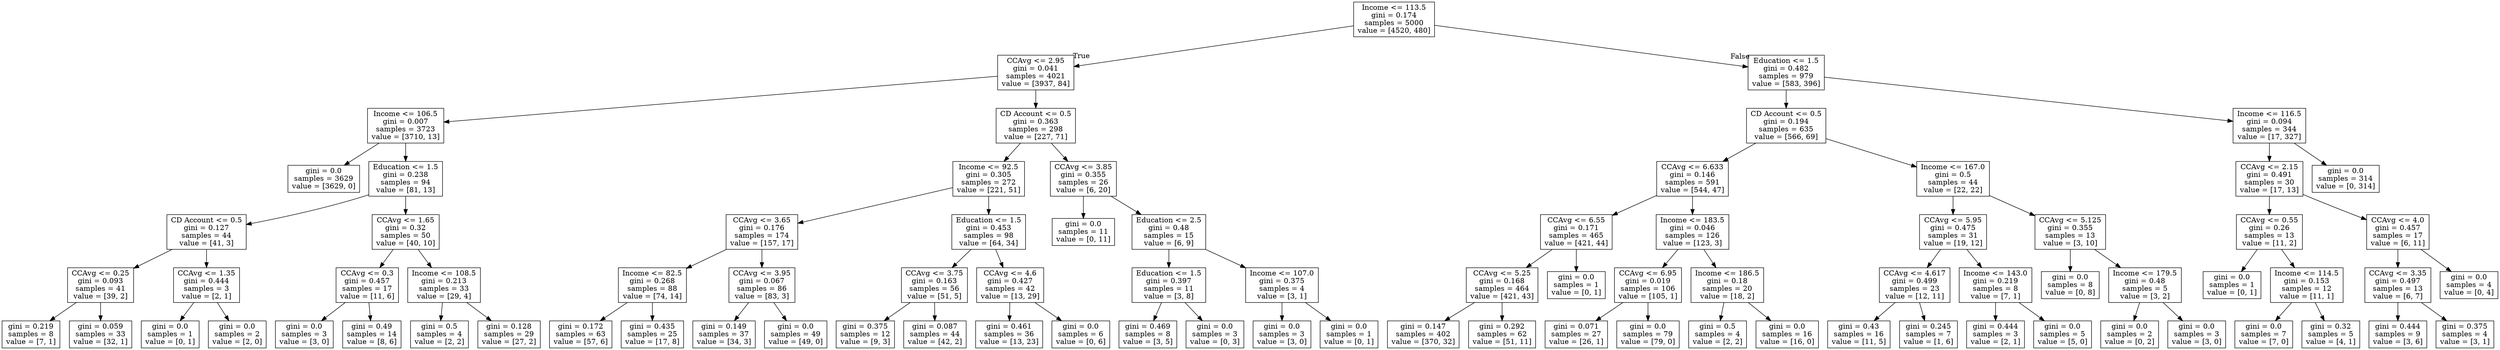 digraph Tree {
node [shape=box] ;
0 [label="Income <= 113.5\ngini = 0.174\nsamples = 5000\nvalue = [4520, 480]"] ;
1 [label="CCAvg <= 2.95\ngini = 0.041\nsamples = 4021\nvalue = [3937, 84]"] ;
0 -> 1 [labeldistance=2.5, labelangle=45, headlabel="True"] ;
2 [label="Income <= 106.5\ngini = 0.007\nsamples = 3723\nvalue = [3710, 13]"] ;
1 -> 2 ;
3 [label="gini = 0.0\nsamples = 3629\nvalue = [3629, 0]"] ;
2 -> 3 ;
4 [label="Education <= 1.5\ngini = 0.238\nsamples = 94\nvalue = [81, 13]"] ;
2 -> 4 ;
5 [label="CD Account <= 0.5\ngini = 0.127\nsamples = 44\nvalue = [41, 3]"] ;
4 -> 5 ;
6 [label="CCAvg <= 0.25\ngini = 0.093\nsamples = 41\nvalue = [39, 2]"] ;
5 -> 6 ;
7 [label="gini = 0.219\nsamples = 8\nvalue = [7, 1]"] ;
6 -> 7 ;
8 [label="gini = 0.059\nsamples = 33\nvalue = [32, 1]"] ;
6 -> 8 ;
9 [label="CCAvg <= 1.35\ngini = 0.444\nsamples = 3\nvalue = [2, 1]"] ;
5 -> 9 ;
10 [label="gini = 0.0\nsamples = 1\nvalue = [0, 1]"] ;
9 -> 10 ;
11 [label="gini = 0.0\nsamples = 2\nvalue = [2, 0]"] ;
9 -> 11 ;
12 [label="CCAvg <= 1.65\ngini = 0.32\nsamples = 50\nvalue = [40, 10]"] ;
4 -> 12 ;
13 [label="CCAvg <= 0.3\ngini = 0.457\nsamples = 17\nvalue = [11, 6]"] ;
12 -> 13 ;
14 [label="gini = 0.0\nsamples = 3\nvalue = [3, 0]"] ;
13 -> 14 ;
15 [label="gini = 0.49\nsamples = 14\nvalue = [8, 6]"] ;
13 -> 15 ;
16 [label="Income <= 108.5\ngini = 0.213\nsamples = 33\nvalue = [29, 4]"] ;
12 -> 16 ;
17 [label="gini = 0.5\nsamples = 4\nvalue = [2, 2]"] ;
16 -> 17 ;
18 [label="gini = 0.128\nsamples = 29\nvalue = [27, 2]"] ;
16 -> 18 ;
19 [label="CD Account <= 0.5\ngini = 0.363\nsamples = 298\nvalue = [227, 71]"] ;
1 -> 19 ;
20 [label="Income <= 92.5\ngini = 0.305\nsamples = 272\nvalue = [221, 51]"] ;
19 -> 20 ;
21 [label="CCAvg <= 3.65\ngini = 0.176\nsamples = 174\nvalue = [157, 17]"] ;
20 -> 21 ;
22 [label="Income <= 82.5\ngini = 0.268\nsamples = 88\nvalue = [74, 14]"] ;
21 -> 22 ;
23 [label="gini = 0.172\nsamples = 63\nvalue = [57, 6]"] ;
22 -> 23 ;
24 [label="gini = 0.435\nsamples = 25\nvalue = [17, 8]"] ;
22 -> 24 ;
25 [label="CCAvg <= 3.95\ngini = 0.067\nsamples = 86\nvalue = [83, 3]"] ;
21 -> 25 ;
26 [label="gini = 0.149\nsamples = 37\nvalue = [34, 3]"] ;
25 -> 26 ;
27 [label="gini = 0.0\nsamples = 49\nvalue = [49, 0]"] ;
25 -> 27 ;
28 [label="Education <= 1.5\ngini = 0.453\nsamples = 98\nvalue = [64, 34]"] ;
20 -> 28 ;
29 [label="CCAvg <= 3.75\ngini = 0.163\nsamples = 56\nvalue = [51, 5]"] ;
28 -> 29 ;
30 [label="gini = 0.375\nsamples = 12\nvalue = [9, 3]"] ;
29 -> 30 ;
31 [label="gini = 0.087\nsamples = 44\nvalue = [42, 2]"] ;
29 -> 31 ;
32 [label="CCAvg <= 4.6\ngini = 0.427\nsamples = 42\nvalue = [13, 29]"] ;
28 -> 32 ;
33 [label="gini = 0.461\nsamples = 36\nvalue = [13, 23]"] ;
32 -> 33 ;
34 [label="gini = 0.0\nsamples = 6\nvalue = [0, 6]"] ;
32 -> 34 ;
35 [label="CCAvg <= 3.85\ngini = 0.355\nsamples = 26\nvalue = [6, 20]"] ;
19 -> 35 ;
36 [label="gini = 0.0\nsamples = 11\nvalue = [0, 11]"] ;
35 -> 36 ;
37 [label="Education <= 2.5\ngini = 0.48\nsamples = 15\nvalue = [6, 9]"] ;
35 -> 37 ;
38 [label="Education <= 1.5\ngini = 0.397\nsamples = 11\nvalue = [3, 8]"] ;
37 -> 38 ;
39 [label="gini = 0.469\nsamples = 8\nvalue = [3, 5]"] ;
38 -> 39 ;
40 [label="gini = 0.0\nsamples = 3\nvalue = [0, 3]"] ;
38 -> 40 ;
41 [label="Income <= 107.0\ngini = 0.375\nsamples = 4\nvalue = [3, 1]"] ;
37 -> 41 ;
42 [label="gini = 0.0\nsamples = 3\nvalue = [3, 0]"] ;
41 -> 42 ;
43 [label="gini = 0.0\nsamples = 1\nvalue = [0, 1]"] ;
41 -> 43 ;
44 [label="Education <= 1.5\ngini = 0.482\nsamples = 979\nvalue = [583, 396]"] ;
0 -> 44 [labeldistance=2.5, labelangle=-45, headlabel="False"] ;
45 [label="CD Account <= 0.5\ngini = 0.194\nsamples = 635\nvalue = [566, 69]"] ;
44 -> 45 ;
46 [label="CCAvg <= 6.633\ngini = 0.146\nsamples = 591\nvalue = [544, 47]"] ;
45 -> 46 ;
47 [label="CCAvg <= 6.55\ngini = 0.171\nsamples = 465\nvalue = [421, 44]"] ;
46 -> 47 ;
48 [label="CCAvg <= 5.25\ngini = 0.168\nsamples = 464\nvalue = [421, 43]"] ;
47 -> 48 ;
49 [label="gini = 0.147\nsamples = 402\nvalue = [370, 32]"] ;
48 -> 49 ;
50 [label="gini = 0.292\nsamples = 62\nvalue = [51, 11]"] ;
48 -> 50 ;
51 [label="gini = 0.0\nsamples = 1\nvalue = [0, 1]"] ;
47 -> 51 ;
52 [label="Income <= 183.5\ngini = 0.046\nsamples = 126\nvalue = [123, 3]"] ;
46 -> 52 ;
53 [label="CCAvg <= 6.95\ngini = 0.019\nsamples = 106\nvalue = [105, 1]"] ;
52 -> 53 ;
54 [label="gini = 0.071\nsamples = 27\nvalue = [26, 1]"] ;
53 -> 54 ;
55 [label="gini = 0.0\nsamples = 79\nvalue = [79, 0]"] ;
53 -> 55 ;
56 [label="Income <= 186.5\ngini = 0.18\nsamples = 20\nvalue = [18, 2]"] ;
52 -> 56 ;
57 [label="gini = 0.5\nsamples = 4\nvalue = [2, 2]"] ;
56 -> 57 ;
58 [label="gini = 0.0\nsamples = 16\nvalue = [16, 0]"] ;
56 -> 58 ;
59 [label="Income <= 167.0\ngini = 0.5\nsamples = 44\nvalue = [22, 22]"] ;
45 -> 59 ;
60 [label="CCAvg <= 5.95\ngini = 0.475\nsamples = 31\nvalue = [19, 12]"] ;
59 -> 60 ;
61 [label="CCAvg <= 4.617\ngini = 0.499\nsamples = 23\nvalue = [12, 11]"] ;
60 -> 61 ;
62 [label="gini = 0.43\nsamples = 16\nvalue = [11, 5]"] ;
61 -> 62 ;
63 [label="gini = 0.245\nsamples = 7\nvalue = [1, 6]"] ;
61 -> 63 ;
64 [label="Income <= 143.0\ngini = 0.219\nsamples = 8\nvalue = [7, 1]"] ;
60 -> 64 ;
65 [label="gini = 0.444\nsamples = 3\nvalue = [2, 1]"] ;
64 -> 65 ;
66 [label="gini = 0.0\nsamples = 5\nvalue = [5, 0]"] ;
64 -> 66 ;
67 [label="CCAvg <= 5.125\ngini = 0.355\nsamples = 13\nvalue = [3, 10]"] ;
59 -> 67 ;
68 [label="gini = 0.0\nsamples = 8\nvalue = [0, 8]"] ;
67 -> 68 ;
69 [label="Income <= 179.5\ngini = 0.48\nsamples = 5\nvalue = [3, 2]"] ;
67 -> 69 ;
70 [label="gini = 0.0\nsamples = 2\nvalue = [0, 2]"] ;
69 -> 70 ;
71 [label="gini = 0.0\nsamples = 3\nvalue = [3, 0]"] ;
69 -> 71 ;
72 [label="Income <= 116.5\ngini = 0.094\nsamples = 344\nvalue = [17, 327]"] ;
44 -> 72 ;
73 [label="CCAvg <= 2.15\ngini = 0.491\nsamples = 30\nvalue = [17, 13]"] ;
72 -> 73 ;
74 [label="CCAvg <= 0.55\ngini = 0.26\nsamples = 13\nvalue = [11, 2]"] ;
73 -> 74 ;
75 [label="gini = 0.0\nsamples = 1\nvalue = [0, 1]"] ;
74 -> 75 ;
76 [label="Income <= 114.5\ngini = 0.153\nsamples = 12\nvalue = [11, 1]"] ;
74 -> 76 ;
77 [label="gini = 0.0\nsamples = 7\nvalue = [7, 0]"] ;
76 -> 77 ;
78 [label="gini = 0.32\nsamples = 5\nvalue = [4, 1]"] ;
76 -> 78 ;
79 [label="CCAvg <= 4.0\ngini = 0.457\nsamples = 17\nvalue = [6, 11]"] ;
73 -> 79 ;
80 [label="CCAvg <= 3.35\ngini = 0.497\nsamples = 13\nvalue = [6, 7]"] ;
79 -> 80 ;
81 [label="gini = 0.444\nsamples = 9\nvalue = [3, 6]"] ;
80 -> 81 ;
82 [label="gini = 0.375\nsamples = 4\nvalue = [3, 1]"] ;
80 -> 82 ;
83 [label="gini = 0.0\nsamples = 4\nvalue = [0, 4]"] ;
79 -> 83 ;
84 [label="gini = 0.0\nsamples = 314\nvalue = [0, 314]"] ;
72 -> 84 ;
}